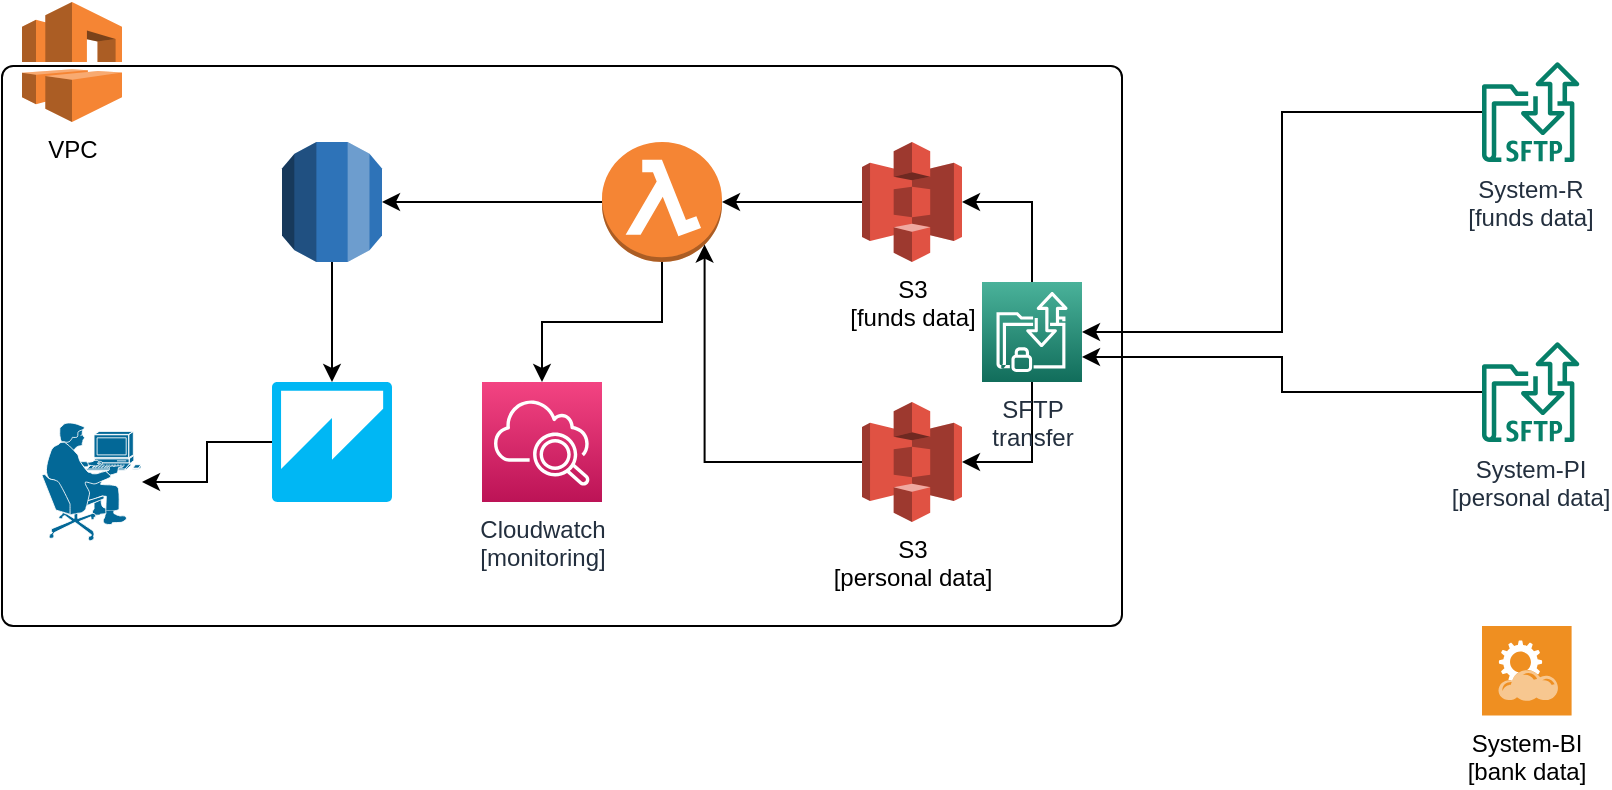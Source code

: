 <mxfile version="15.9.1" type="device"><diagram id="Cl8WDN7TNvA8IY6wYiqx" name="Page-1"><mxGraphModel dx="868" dy="393" grid="1" gridSize="10" guides="1" tooltips="1" connect="1" arrows="1" fold="1" page="1" pageScale="1" pageWidth="850" pageHeight="1100" math="0" shadow="0"><root><mxCell id="0"/><mxCell id="1" parent="0"/><mxCell id="Xs4VWwtxQw94WJQUl0tb-12" style="edgeStyle=orthogonalEdgeStyle;rounded=0;orthogonalLoop=1;jettySize=auto;html=1;entryX=1;entryY=0.5;entryDx=0;entryDy=0;entryPerimeter=0;" edge="1" parent="1" source="Xs4VWwtxQw94WJQUl0tb-3" target="Xs4VWwtxQw94WJQUl0tb-16"><mxGeometry relative="1" as="geometry"/></mxCell><mxCell id="Xs4VWwtxQw94WJQUl0tb-3" value="System-R&lt;br&gt;[funds data]" style="sketch=0;outlineConnect=0;fontColor=#232F3E;gradientColor=none;fillColor=#067F68;strokeColor=none;dashed=0;verticalLabelPosition=bottom;verticalAlign=top;align=center;html=1;fontSize=12;fontStyle=0;aspect=fixed;shape=mxgraph.aws4.transfer_for_sftp_resource;" vertex="1" parent="1"><mxGeometry x="760" y="70" width="48.72" height="50" as="geometry"/></mxCell><mxCell id="Xs4VWwtxQw94WJQUl0tb-27" style="edgeStyle=orthogonalEdgeStyle;rounded=0;orthogonalLoop=1;jettySize=auto;html=1;entryX=1;entryY=0.75;entryDx=0;entryDy=0;entryPerimeter=0;" edge="1" parent="1" source="Xs4VWwtxQw94WJQUl0tb-4" target="Xs4VWwtxQw94WJQUl0tb-16"><mxGeometry relative="1" as="geometry"><mxPoint x="620" y="240" as="targetPoint"/></mxGeometry></mxCell><mxCell id="Xs4VWwtxQw94WJQUl0tb-4" value="System-PI&lt;br&gt;[personal data]" style="sketch=0;outlineConnect=0;fontColor=#232F3E;gradientColor=none;fillColor=#067F68;strokeColor=none;dashed=0;verticalLabelPosition=bottom;verticalAlign=top;align=center;html=1;fontSize=12;fontStyle=0;aspect=fixed;shape=mxgraph.aws4.transfer_for_sftp_resource;" vertex="1" parent="1"><mxGeometry x="760" y="210" width="48.72" height="50" as="geometry"/></mxCell><mxCell id="Xs4VWwtxQw94WJQUl0tb-6" value="System-BI&lt;br&gt;[bank data]" style="shadow=0;dashed=0;html=1;strokeColor=none;fillColor=#EF8F21;labelPosition=center;verticalLabelPosition=bottom;verticalAlign=top;align=center;outlineConnect=0;shape=mxgraph.veeam.2d.restful_apis;" vertex="1" parent="1"><mxGeometry x="760" y="352" width="44.8" height="44.8" as="geometry"/></mxCell><mxCell id="Xs4VWwtxQw94WJQUl0tb-22" style="edgeStyle=orthogonalEdgeStyle;rounded=0;orthogonalLoop=1;jettySize=auto;html=1;entryX=0.5;entryY=0;entryDx=0;entryDy=0;entryPerimeter=0;" edge="1" parent="1" source="Xs4VWwtxQw94WJQUl0tb-8" target="Xs4VWwtxQw94WJQUl0tb-11"><mxGeometry relative="1" as="geometry"/></mxCell><mxCell id="Xs4VWwtxQw94WJQUl0tb-8" value="" style="outlineConnect=0;dashed=0;verticalLabelPosition=bottom;verticalAlign=top;align=center;html=1;shape=mxgraph.aws3.rds;fillColor=#2E73B8;gradientColor=none;" vertex="1" parent="1"><mxGeometry x="160" y="110" width="50" height="60" as="geometry"/></mxCell><mxCell id="Xs4VWwtxQw94WJQUl0tb-13" style="edgeStyle=orthogonalEdgeStyle;rounded=0;orthogonalLoop=1;jettySize=auto;html=1;" edge="1" parent="1" source="Xs4VWwtxQw94WJQUl0tb-9" target="Xs4VWwtxQw94WJQUl0tb-8"><mxGeometry relative="1" as="geometry"/></mxCell><mxCell id="Xs4VWwtxQw94WJQUl0tb-14" style="edgeStyle=orthogonalEdgeStyle;rounded=0;orthogonalLoop=1;jettySize=auto;html=1;" edge="1" parent="1" source="Xs4VWwtxQw94WJQUl0tb-9" target="Xs4VWwtxQw94WJQUl0tb-10"><mxGeometry relative="1" as="geometry"/></mxCell><mxCell id="Xs4VWwtxQw94WJQUl0tb-9" value="" style="outlineConnect=0;dashed=0;verticalLabelPosition=bottom;verticalAlign=top;align=center;html=1;shape=mxgraph.aws3.lambda_function;fillColor=#F58534;gradientColor=none;" vertex="1" parent="1"><mxGeometry x="320" y="110" width="60" height="60" as="geometry"/></mxCell><mxCell id="Xs4VWwtxQw94WJQUl0tb-10" value="Cloudwatch&lt;br&gt;[monitoring]" style="sketch=0;points=[[0,0,0],[0.25,0,0],[0.5,0,0],[0.75,0,0],[1,0,0],[0,1,0],[0.25,1,0],[0.5,1,0],[0.75,1,0],[1,1,0],[0,0.25,0],[0,0.5,0],[0,0.75,0],[1,0.25,0],[1,0.5,0],[1,0.75,0]];points=[[0,0,0],[0.25,0,0],[0.5,0,0],[0.75,0,0],[1,0,0],[0,1,0],[0.25,1,0],[0.5,1,0],[0.75,1,0],[1,1,0],[0,0.25,0],[0,0.5,0],[0,0.75,0],[1,0.25,0],[1,0.5,0],[1,0.75,0]];outlineConnect=0;fontColor=#232F3E;gradientColor=#F34482;gradientDirection=north;fillColor=#BC1356;strokeColor=#ffffff;dashed=0;verticalLabelPosition=bottom;verticalAlign=top;align=center;html=1;fontSize=12;fontStyle=0;aspect=fixed;shape=mxgraph.aws4.resourceIcon;resIcon=mxgraph.aws4.cloudwatch_2;" vertex="1" parent="1"><mxGeometry x="260" y="230" width="60" height="60" as="geometry"/></mxCell><mxCell id="Xs4VWwtxQw94WJQUl0tb-24" style="edgeStyle=orthogonalEdgeStyle;rounded=0;orthogonalLoop=1;jettySize=auto;html=1;" edge="1" parent="1" source="Xs4VWwtxQw94WJQUl0tb-11" target="Xs4VWwtxQw94WJQUl0tb-23"><mxGeometry relative="1" as="geometry"/></mxCell><mxCell id="Xs4VWwtxQw94WJQUl0tb-11" value="" style="outlineConnect=0;dashed=0;verticalLabelPosition=bottom;verticalAlign=top;align=center;html=1;shape=mxgraph.aws3.quicksight;fillColor=#00B7F4;gradientColor=none;" vertex="1" parent="1"><mxGeometry x="155" y="230" width="60" height="60" as="geometry"/></mxCell><mxCell id="Xs4VWwtxQw94WJQUl0tb-20" style="edgeStyle=orthogonalEdgeStyle;rounded=0;orthogonalLoop=1;jettySize=auto;html=1;" edge="1" parent="1" source="Xs4VWwtxQw94WJQUl0tb-15" target="Xs4VWwtxQw94WJQUl0tb-9"><mxGeometry relative="1" as="geometry"/></mxCell><mxCell id="Xs4VWwtxQw94WJQUl0tb-15" value="S3&lt;br&gt;[funds data]" style="outlineConnect=0;dashed=0;verticalLabelPosition=bottom;verticalAlign=top;align=center;html=1;shape=mxgraph.aws3.s3;fillColor=#E05243;gradientColor=none;" vertex="1" parent="1"><mxGeometry x="450" y="110" width="50" height="60" as="geometry"/></mxCell><mxCell id="Xs4VWwtxQw94WJQUl0tb-18" style="edgeStyle=orthogonalEdgeStyle;rounded=0;orthogonalLoop=1;jettySize=auto;html=1;" edge="1" parent="1" source="Xs4VWwtxQw94WJQUl0tb-16" target="Xs4VWwtxQw94WJQUl0tb-15"><mxGeometry relative="1" as="geometry"><Array as="points"><mxPoint x="535" y="140"/></Array></mxGeometry></mxCell><mxCell id="Xs4VWwtxQw94WJQUl0tb-19" style="edgeStyle=orthogonalEdgeStyle;rounded=0;orthogonalLoop=1;jettySize=auto;html=1;" edge="1" parent="1" source="Xs4VWwtxQw94WJQUl0tb-16" target="Xs4VWwtxQw94WJQUl0tb-17"><mxGeometry relative="1" as="geometry"><Array as="points"><mxPoint x="535" y="270"/></Array></mxGeometry></mxCell><mxCell id="Xs4VWwtxQw94WJQUl0tb-16" value="SFTP&lt;br&gt;transfer" style="sketch=0;points=[[0,0,0],[0.25,0,0],[0.5,0,0],[0.75,0,0],[1,0,0],[0,1,0],[0.25,1,0],[0.5,1,0],[0.75,1,0],[1,1,0],[0,0.25,0],[0,0.5,0],[0,0.75,0],[1,0.25,0],[1,0.5,0],[1,0.75,0]];outlineConnect=0;fontColor=#232F3E;gradientColor=#4AB29A;gradientDirection=north;fillColor=#116D5B;strokeColor=#ffffff;dashed=0;verticalLabelPosition=bottom;verticalAlign=top;align=center;html=1;fontSize=12;fontStyle=0;aspect=fixed;shape=mxgraph.aws4.resourceIcon;resIcon=mxgraph.aws4.transfer_for_sftp;" vertex="1" parent="1"><mxGeometry x="510" y="180" width="50" height="50" as="geometry"/></mxCell><mxCell id="Xs4VWwtxQw94WJQUl0tb-21" style="edgeStyle=orthogonalEdgeStyle;rounded=0;orthogonalLoop=1;jettySize=auto;html=1;entryX=0.855;entryY=0.855;entryDx=0;entryDy=0;entryPerimeter=0;" edge="1" parent="1" source="Xs4VWwtxQw94WJQUl0tb-17" target="Xs4VWwtxQw94WJQUl0tb-9"><mxGeometry relative="1" as="geometry"/></mxCell><mxCell id="Xs4VWwtxQw94WJQUl0tb-17" value="S3&lt;br&gt;[personal data]" style="outlineConnect=0;dashed=0;verticalLabelPosition=bottom;verticalAlign=top;align=center;html=1;shape=mxgraph.aws3.s3;fillColor=#E05243;gradientColor=none;" vertex="1" parent="1"><mxGeometry x="450" y="240" width="50" height="60" as="geometry"/></mxCell><mxCell id="Xs4VWwtxQw94WJQUl0tb-23" value="" style="shape=mxgraph.cisco.people.pc_man;html=1;pointerEvents=1;dashed=0;fillColor=#036897;strokeColor=#ffffff;strokeWidth=2;verticalLabelPosition=bottom;verticalAlign=top;align=center;outlineConnect=0;" vertex="1" parent="1"><mxGeometry x="40" y="250" width="50" height="60" as="geometry"/></mxCell><mxCell id="Xs4VWwtxQw94WJQUl0tb-25" value="" style="group" vertex="1" connectable="0" parent="1"><mxGeometry x="20" y="40" width="560" height="312" as="geometry"/></mxCell><mxCell id="Xs4VWwtxQw94WJQUl0tb-28" value="" style="group" vertex="1" connectable="0" parent="Xs4VWwtxQw94WJQUl0tb-25"><mxGeometry width="560" height="312" as="geometry"/></mxCell><mxCell id="Xs4VWwtxQw94WJQUl0tb-1" value="VPC" style="outlineConnect=0;dashed=0;verticalLabelPosition=bottom;verticalAlign=top;align=center;html=1;shape=mxgraph.aws3.vpc;fillColor=#F58534;gradientColor=none;" vertex="1" parent="Xs4VWwtxQw94WJQUl0tb-28"><mxGeometry x="10" width="50" height="60" as="geometry"/></mxCell><mxCell id="Xs4VWwtxQw94WJQUl0tb-7" value="" style="rounded=1;whiteSpace=wrap;html=1;arcSize=2;fillColor=none;" vertex="1" parent="Xs4VWwtxQw94WJQUl0tb-28"><mxGeometry y="32" width="560" height="280" as="geometry"/></mxCell></root></mxGraphModel></diagram></mxfile>